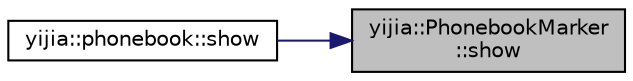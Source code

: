 digraph "yijia::PhonebookMarker::show"
{
 // LATEX_PDF_SIZE
  edge [fontname="Helvetica",fontsize="10",labelfontname="Helvetica",labelfontsize="10"];
  node [fontname="Helvetica",fontsize="10",shape=record];
  rankdir="RL";
  Node1 [label="yijia::PhonebookMarker\l::show",height=0.2,width=0.4,color="black", fillcolor="grey75", style="filled", fontcolor="black",tooltip=" "];
  Node1 -> Node2 [dir="back",color="midnightblue",fontsize="10",style="solid",fontname="Helvetica"];
  Node2 [label="yijia::phonebook::show",height=0.2,width=0.4,color="black", fillcolor="white", style="filled",URL="$namespaceyijia_1_1phonebook.html#a324b5a74bea1527003db84fa81bdd465",tooltip=" "];
}

